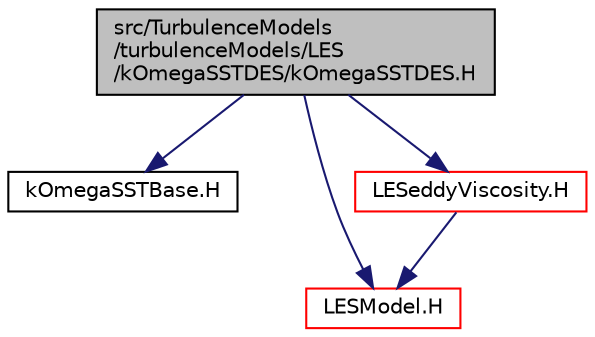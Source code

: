 digraph "src/TurbulenceModels/turbulenceModels/LES/kOmegaSSTDES/kOmegaSSTDES.H"
{
  bgcolor="transparent";
  edge [fontname="Helvetica",fontsize="10",labelfontname="Helvetica",labelfontsize="10"];
  node [fontname="Helvetica",fontsize="10",shape=record];
  Node1 [label="src/TurbulenceModels\l/turbulenceModels/LES\l/kOmegaSSTDES/kOmegaSSTDES.H",height=0.2,width=0.4,color="black", fillcolor="grey75", style="filled", fontcolor="black"];
  Node1 -> Node2 [color="midnightblue",fontsize="10",style="solid",fontname="Helvetica"];
  Node2 [label="kOmegaSSTBase.H",height=0.2,width=0.4,color="black",URL="$a10743.html"];
  Node1 -> Node3 [color="midnightblue",fontsize="10",style="solid",fontname="Helvetica"];
  Node3 [label="LESModel.H",height=0.2,width=0.4,color="red",URL="$a10821.html"];
  Node1 -> Node4 [color="midnightblue",fontsize="10",style="solid",fontname="Helvetica"];
  Node4 [label="LESeddyViscosity.H",height=0.2,width=0.4,color="red",URL="$a10811.html"];
  Node4 -> Node3 [color="midnightblue",fontsize="10",style="solid",fontname="Helvetica"];
}
